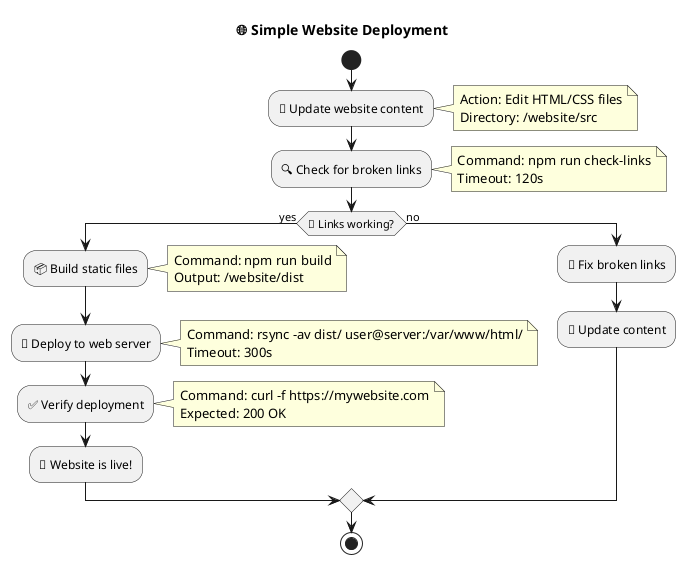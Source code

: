 @startuml SimpleWebsiteDeploy
title "🌐 Simple Website Deployment"

' Description: Basic website deployment for beginners
' Author: AI-LEY Community
' Tags: website, deploy, beginner, simple

start
:📝 Update website content;
note right
  Action: Edit HTML/CSS files
  Directory: /website/src
end note

:🔍 Check for broken links;
note right
  Command: npm run check-links
  Timeout: 120s
end note

if (🔗 Links working?) then (yes)
  :📦 Build static files;
  note right
    Command: npm run build
    Output: /website/dist
  end note
  
  :🚀 Deploy to web server;
  note right
    Command: rsync -av dist/ user@server:/var/www/html/
    Timeout: 300s
  end note
  
  :✅ Verify deployment;
  note right
    Command: curl -f https://mywebsite.com
    Expected: 200 OK
  end note
  
  :🎉 Website is live!;
  
else (no)
  :🔧 Fix broken links;
  :📝 Update content;
endif

stop
@enduml
